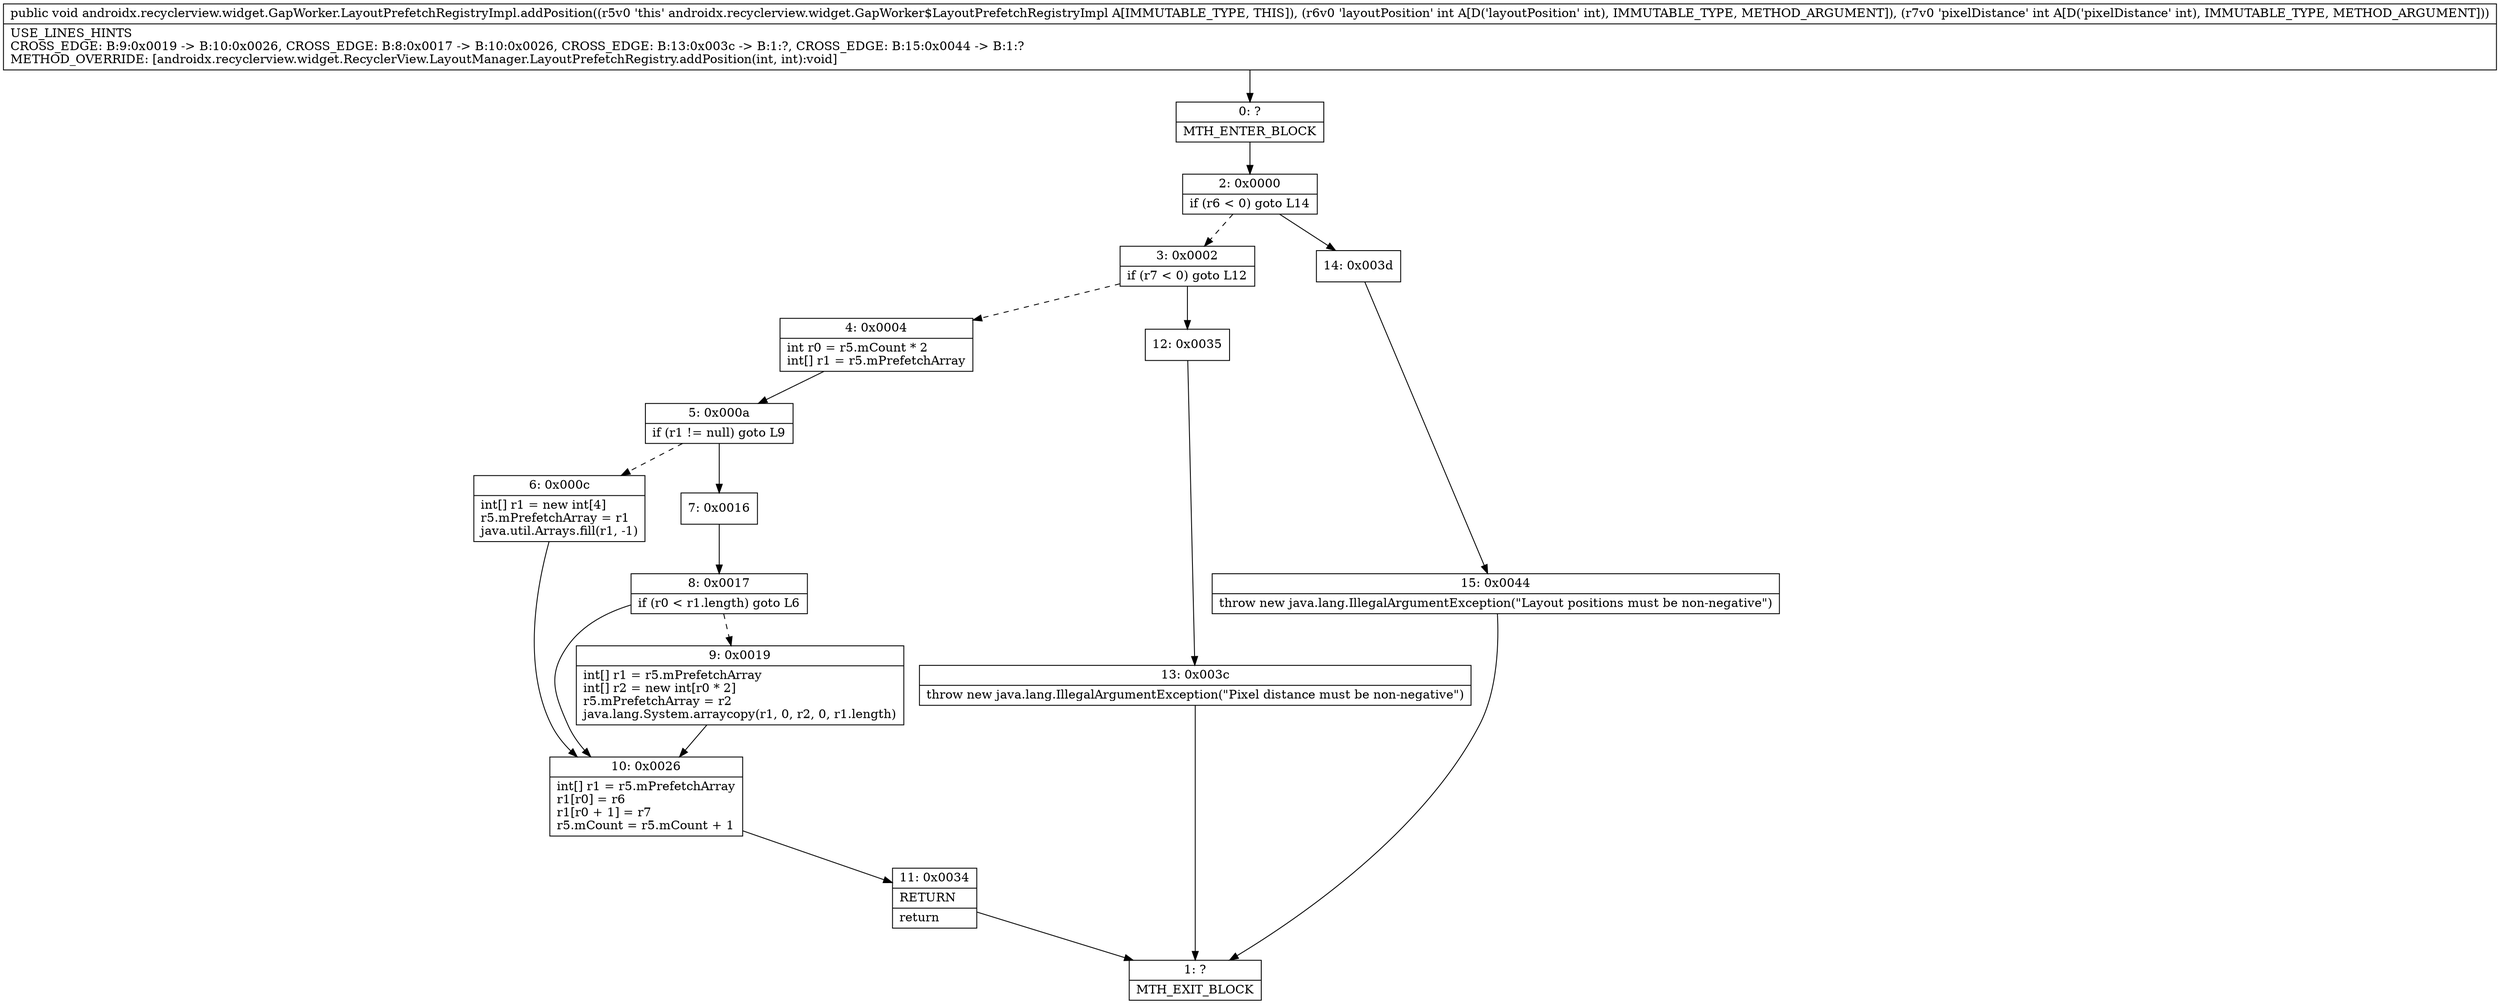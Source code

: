 digraph "CFG forandroidx.recyclerview.widget.GapWorker.LayoutPrefetchRegistryImpl.addPosition(II)V" {
Node_0 [shape=record,label="{0\:\ ?|MTH_ENTER_BLOCK\l}"];
Node_2 [shape=record,label="{2\:\ 0x0000|if (r6 \< 0) goto L14\l}"];
Node_3 [shape=record,label="{3\:\ 0x0002|if (r7 \< 0) goto L12\l}"];
Node_4 [shape=record,label="{4\:\ 0x0004|int r0 = r5.mCount * 2\lint[] r1 = r5.mPrefetchArray\l}"];
Node_5 [shape=record,label="{5\:\ 0x000a|if (r1 != null) goto L9\l}"];
Node_6 [shape=record,label="{6\:\ 0x000c|int[] r1 = new int[4]\lr5.mPrefetchArray = r1\ljava.util.Arrays.fill(r1, \-1)\l}"];
Node_10 [shape=record,label="{10\:\ 0x0026|int[] r1 = r5.mPrefetchArray\lr1[r0] = r6\lr1[r0 + 1] = r7\lr5.mCount = r5.mCount + 1\l}"];
Node_11 [shape=record,label="{11\:\ 0x0034|RETURN\l|return\l}"];
Node_1 [shape=record,label="{1\:\ ?|MTH_EXIT_BLOCK\l}"];
Node_7 [shape=record,label="{7\:\ 0x0016}"];
Node_8 [shape=record,label="{8\:\ 0x0017|if (r0 \< r1.length) goto L6\l}"];
Node_9 [shape=record,label="{9\:\ 0x0019|int[] r1 = r5.mPrefetchArray\lint[] r2 = new int[r0 * 2]\lr5.mPrefetchArray = r2\ljava.lang.System.arraycopy(r1, 0, r2, 0, r1.length)\l}"];
Node_12 [shape=record,label="{12\:\ 0x0035}"];
Node_13 [shape=record,label="{13\:\ 0x003c|throw new java.lang.IllegalArgumentException(\"Pixel distance must be non\-negative\")\l}"];
Node_14 [shape=record,label="{14\:\ 0x003d}"];
Node_15 [shape=record,label="{15\:\ 0x0044|throw new java.lang.IllegalArgumentException(\"Layout positions must be non\-negative\")\l}"];
MethodNode[shape=record,label="{public void androidx.recyclerview.widget.GapWorker.LayoutPrefetchRegistryImpl.addPosition((r5v0 'this' androidx.recyclerview.widget.GapWorker$LayoutPrefetchRegistryImpl A[IMMUTABLE_TYPE, THIS]), (r6v0 'layoutPosition' int A[D('layoutPosition' int), IMMUTABLE_TYPE, METHOD_ARGUMENT]), (r7v0 'pixelDistance' int A[D('pixelDistance' int), IMMUTABLE_TYPE, METHOD_ARGUMENT]))  | USE_LINES_HINTS\lCROSS_EDGE: B:9:0x0019 \-\> B:10:0x0026, CROSS_EDGE: B:8:0x0017 \-\> B:10:0x0026, CROSS_EDGE: B:13:0x003c \-\> B:1:?, CROSS_EDGE: B:15:0x0044 \-\> B:1:?\lMETHOD_OVERRIDE: [androidx.recyclerview.widget.RecyclerView.LayoutManager.LayoutPrefetchRegistry.addPosition(int, int):void]\l}"];
MethodNode -> Node_0;Node_0 -> Node_2;
Node_2 -> Node_3[style=dashed];
Node_2 -> Node_14;
Node_3 -> Node_4[style=dashed];
Node_3 -> Node_12;
Node_4 -> Node_5;
Node_5 -> Node_6[style=dashed];
Node_5 -> Node_7;
Node_6 -> Node_10;
Node_10 -> Node_11;
Node_11 -> Node_1;
Node_7 -> Node_8;
Node_8 -> Node_9[style=dashed];
Node_8 -> Node_10;
Node_9 -> Node_10;
Node_12 -> Node_13;
Node_13 -> Node_1;
Node_14 -> Node_15;
Node_15 -> Node_1;
}

